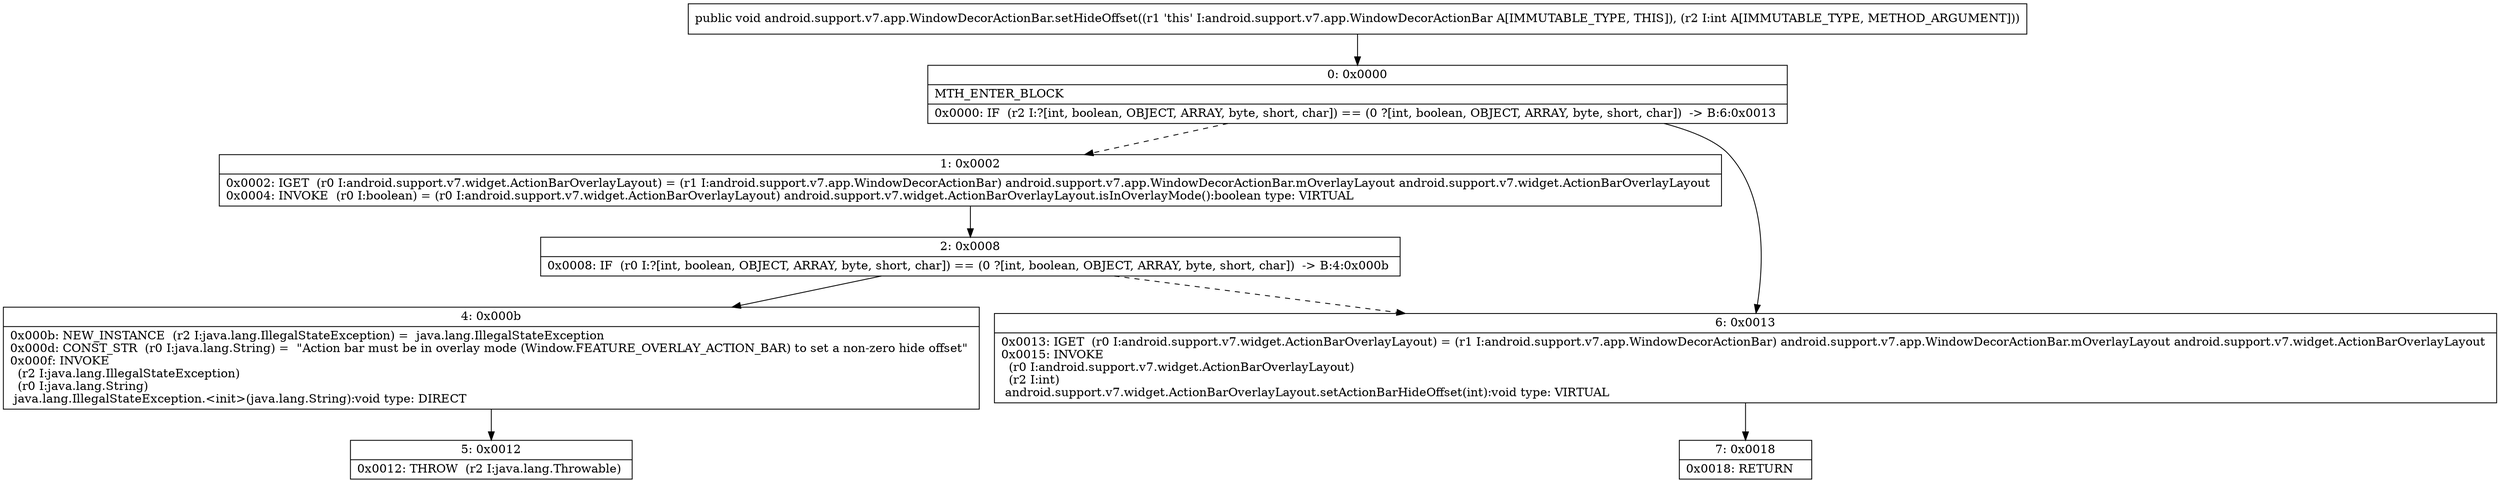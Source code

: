 digraph "CFG forandroid.support.v7.app.WindowDecorActionBar.setHideOffset(I)V" {
Node_0 [shape=record,label="{0\:\ 0x0000|MTH_ENTER_BLOCK\l|0x0000: IF  (r2 I:?[int, boolean, OBJECT, ARRAY, byte, short, char]) == (0 ?[int, boolean, OBJECT, ARRAY, byte, short, char])  \-\> B:6:0x0013 \l}"];
Node_1 [shape=record,label="{1\:\ 0x0002|0x0002: IGET  (r0 I:android.support.v7.widget.ActionBarOverlayLayout) = (r1 I:android.support.v7.app.WindowDecorActionBar) android.support.v7.app.WindowDecorActionBar.mOverlayLayout android.support.v7.widget.ActionBarOverlayLayout \l0x0004: INVOKE  (r0 I:boolean) = (r0 I:android.support.v7.widget.ActionBarOverlayLayout) android.support.v7.widget.ActionBarOverlayLayout.isInOverlayMode():boolean type: VIRTUAL \l}"];
Node_2 [shape=record,label="{2\:\ 0x0008|0x0008: IF  (r0 I:?[int, boolean, OBJECT, ARRAY, byte, short, char]) == (0 ?[int, boolean, OBJECT, ARRAY, byte, short, char])  \-\> B:4:0x000b \l}"];
Node_4 [shape=record,label="{4\:\ 0x000b|0x000b: NEW_INSTANCE  (r2 I:java.lang.IllegalStateException) =  java.lang.IllegalStateException \l0x000d: CONST_STR  (r0 I:java.lang.String) =  \"Action bar must be in overlay mode (Window.FEATURE_OVERLAY_ACTION_BAR) to set a non\-zero hide offset\" \l0x000f: INVOKE  \l  (r2 I:java.lang.IllegalStateException)\l  (r0 I:java.lang.String)\l java.lang.IllegalStateException.\<init\>(java.lang.String):void type: DIRECT \l}"];
Node_5 [shape=record,label="{5\:\ 0x0012|0x0012: THROW  (r2 I:java.lang.Throwable) \l}"];
Node_6 [shape=record,label="{6\:\ 0x0013|0x0013: IGET  (r0 I:android.support.v7.widget.ActionBarOverlayLayout) = (r1 I:android.support.v7.app.WindowDecorActionBar) android.support.v7.app.WindowDecorActionBar.mOverlayLayout android.support.v7.widget.ActionBarOverlayLayout \l0x0015: INVOKE  \l  (r0 I:android.support.v7.widget.ActionBarOverlayLayout)\l  (r2 I:int)\l android.support.v7.widget.ActionBarOverlayLayout.setActionBarHideOffset(int):void type: VIRTUAL \l}"];
Node_7 [shape=record,label="{7\:\ 0x0018|0x0018: RETURN   \l}"];
MethodNode[shape=record,label="{public void android.support.v7.app.WindowDecorActionBar.setHideOffset((r1 'this' I:android.support.v7.app.WindowDecorActionBar A[IMMUTABLE_TYPE, THIS]), (r2 I:int A[IMMUTABLE_TYPE, METHOD_ARGUMENT])) }"];
MethodNode -> Node_0;
Node_0 -> Node_1[style=dashed];
Node_0 -> Node_6;
Node_1 -> Node_2;
Node_2 -> Node_4;
Node_2 -> Node_6[style=dashed];
Node_4 -> Node_5;
Node_6 -> Node_7;
}

